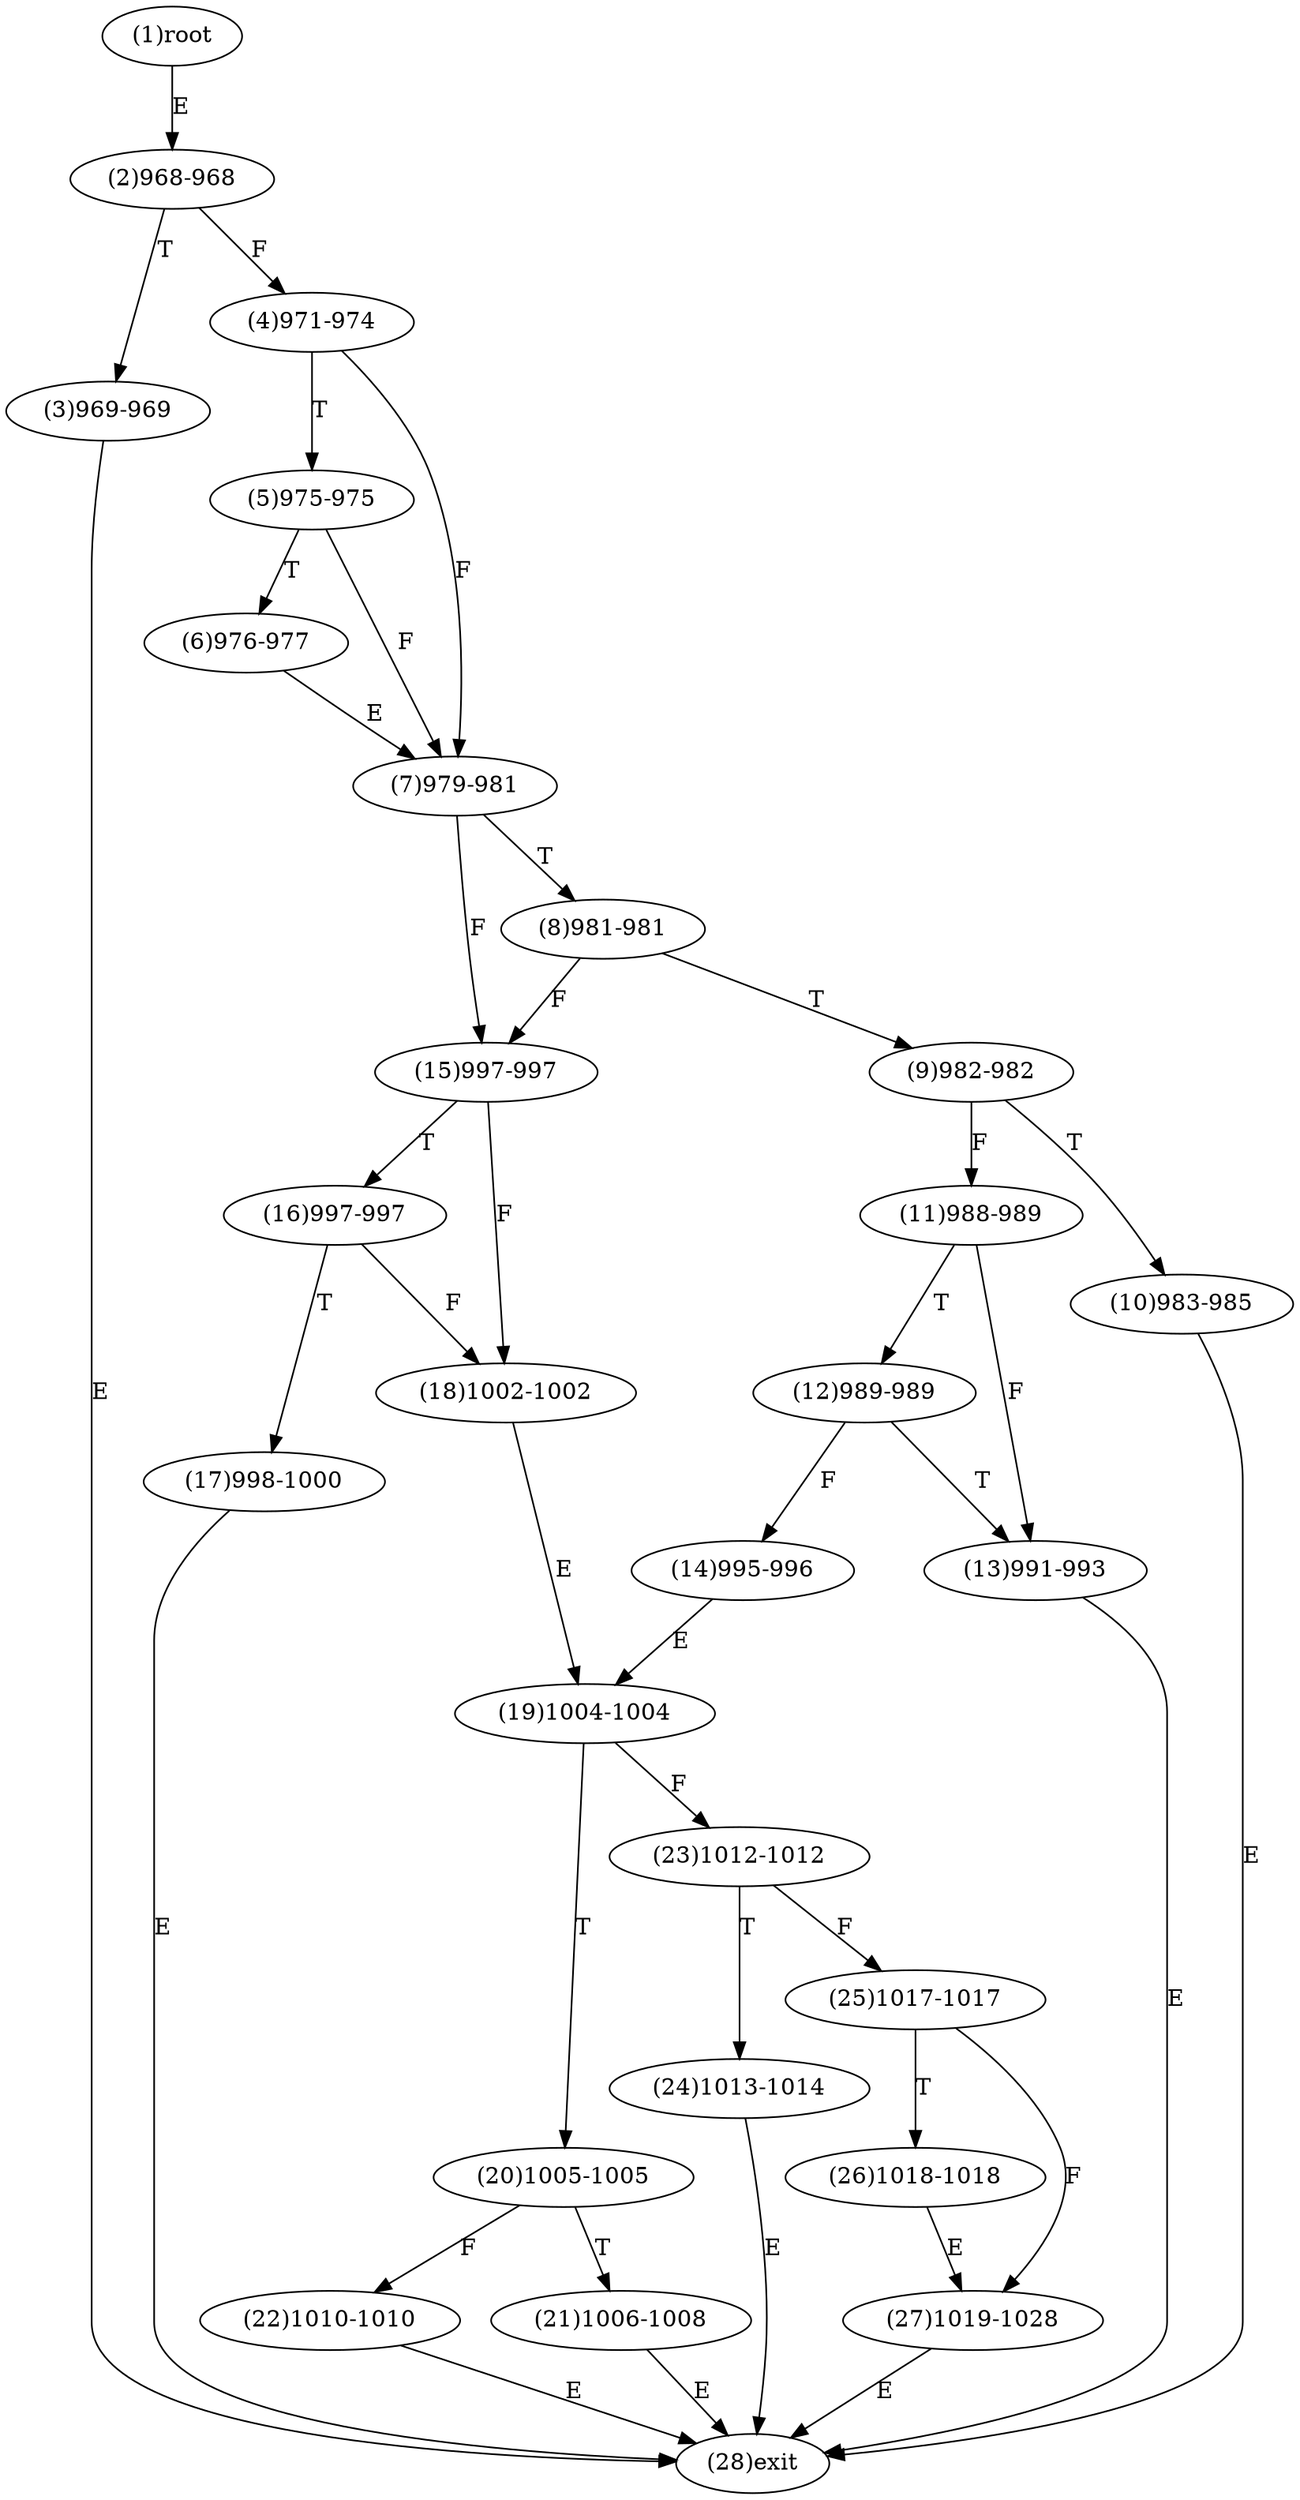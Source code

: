 digraph "" { 
1[ label="(1)root"];
2[ label="(2)968-968"];
3[ label="(3)969-969"];
4[ label="(4)971-974"];
5[ label="(5)975-975"];
6[ label="(6)976-977"];
7[ label="(7)979-981"];
8[ label="(8)981-981"];
9[ label="(9)982-982"];
10[ label="(10)983-985"];
11[ label="(11)988-989"];
12[ label="(12)989-989"];
13[ label="(13)991-993"];
14[ label="(14)995-996"];
15[ label="(15)997-997"];
17[ label="(17)998-1000"];
16[ label="(16)997-997"];
19[ label="(19)1004-1004"];
18[ label="(18)1002-1002"];
21[ label="(21)1006-1008"];
20[ label="(20)1005-1005"];
23[ label="(23)1012-1012"];
22[ label="(22)1010-1010"];
25[ label="(25)1017-1017"];
24[ label="(24)1013-1014"];
27[ label="(27)1019-1028"];
26[ label="(26)1018-1018"];
28[ label="(28)exit"];
1->2[ label="E"];
2->4[ label="F"];
2->3[ label="T"];
3->28[ label="E"];
4->7[ label="F"];
4->5[ label="T"];
5->7[ label="F"];
5->6[ label="T"];
6->7[ label="E"];
7->15[ label="F"];
7->8[ label="T"];
8->15[ label="F"];
8->9[ label="T"];
9->11[ label="F"];
9->10[ label="T"];
10->28[ label="E"];
11->13[ label="F"];
11->12[ label="T"];
12->14[ label="F"];
12->13[ label="T"];
13->28[ label="E"];
14->19[ label="E"];
15->18[ label="F"];
15->16[ label="T"];
16->18[ label="F"];
16->17[ label="T"];
17->28[ label="E"];
18->19[ label="E"];
19->23[ label="F"];
19->20[ label="T"];
20->22[ label="F"];
20->21[ label="T"];
21->28[ label="E"];
22->28[ label="E"];
23->25[ label="F"];
23->24[ label="T"];
24->28[ label="E"];
25->27[ label="F"];
25->26[ label="T"];
26->27[ label="E"];
27->28[ label="E"];
}